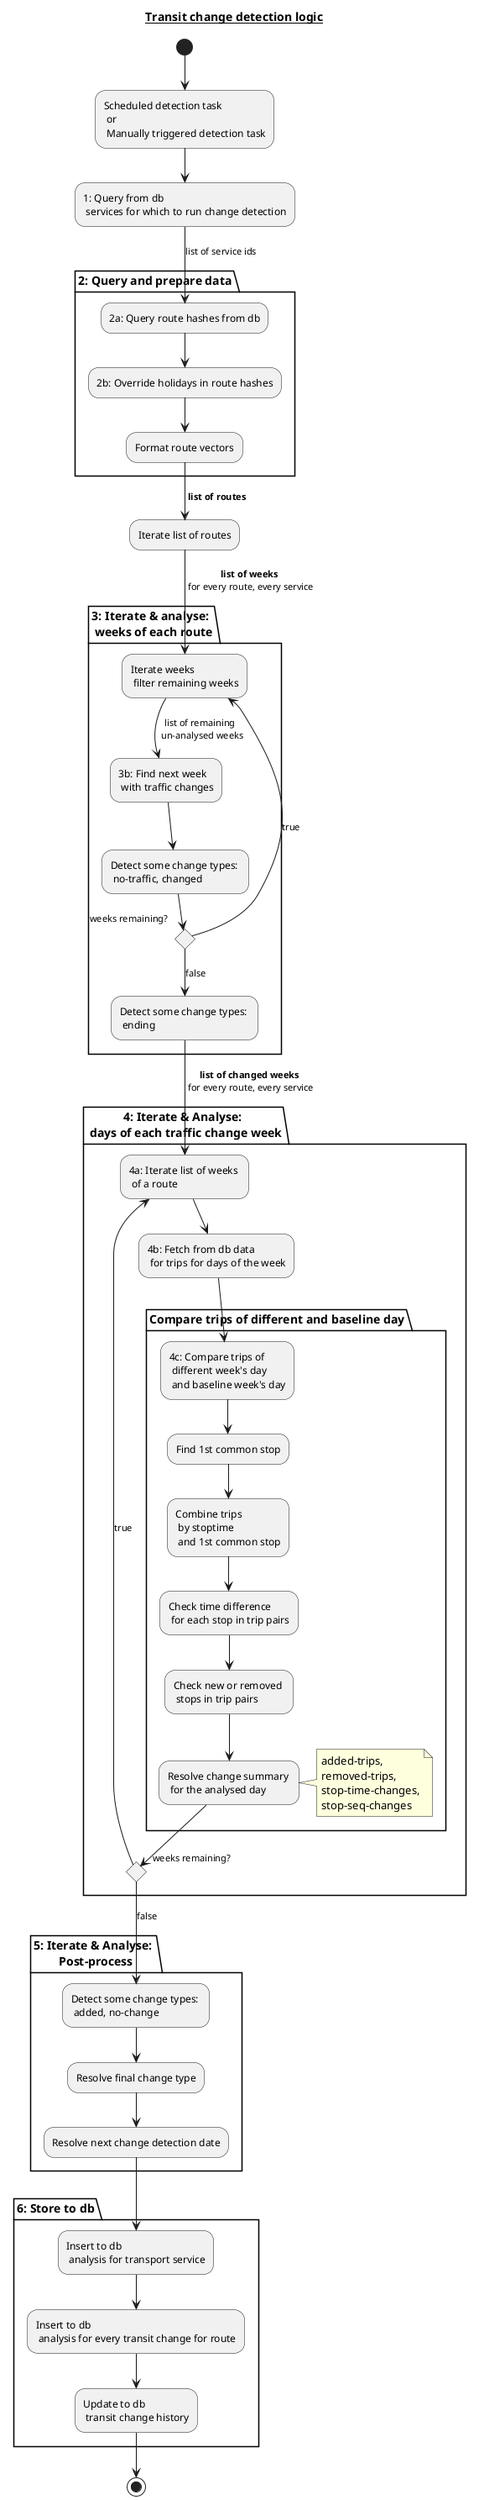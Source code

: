 @startuml
title __Transit change detection logic__

(*)--> "Scheduled detection task \n or \n Manually triggered detection task"
--> "1: Query from db \n services for which to run change detection"
partition "2: Query and prepare data" {
    --> [list of service ids] "2a: Query route hashes from db"
    --> "2b: Override holidays in route hashes"
    -->  "Format route vectors"
}

--> [ **list of routes**] "Iterate list of routes" as a0

partition "3: Iterate & analyse: \n weeks of each route" {
    --> [ **list of weeks** \n for every route, every service] "Iterate weeks \n filter remaining weeks" as a1
    --> [list of remaining \n un-analysed weeks] "3b: Find next week \n with traffic changes"
    --> "Detect some change types: \n no-traffic, changed"
    if weeks remaining?
    --> [true] a1
    else
    --> [false] "Detect some change types: \n ending"
    endif
}

partition "4: Iterate & Analyse: \n days of each traffic change week" {
--> [ **list of changed weeks** \n for every route, every service] "4a: Iterate list of weeks \n of a route" as b1
--> "4b: Fetch from db data \n for trips for days of the week"
    partition "Compare trips of different and baseline day" {
        --> "4c: Compare trips of \n different week's day \n and baseline week's day"
        --> "Find 1st common stop"
        --> "Combine trips \n by stoptime \n and 1st common stop"
        --> "Check time difference \n for each stop in trip pairs"
        --> "Check new or removed \n stops in trip pairs"
        --> "Resolve change summary \n for the analysed day"
        note right: added-trips,\nremoved-trips,\nstop-time-changes,\nstop-seq-changes
    }
    if weeks remaining?
    -left-> [true] b1
    else
    endif
}

partition "5: Iterate & Analyse: \n Post-process" {
    --> [false] "Detect some change types: \n added, no-change"
    --> "Resolve final change type"
    --> "Resolve next change detection date"
}

partition "6: Store to db" {
    --> "Insert to db \n analysis for transport service"
    --> "Insert to db \n analysis for every transit change for route"
    --> "Update to db \n transit change history"
}
--> (*)

@enduml
